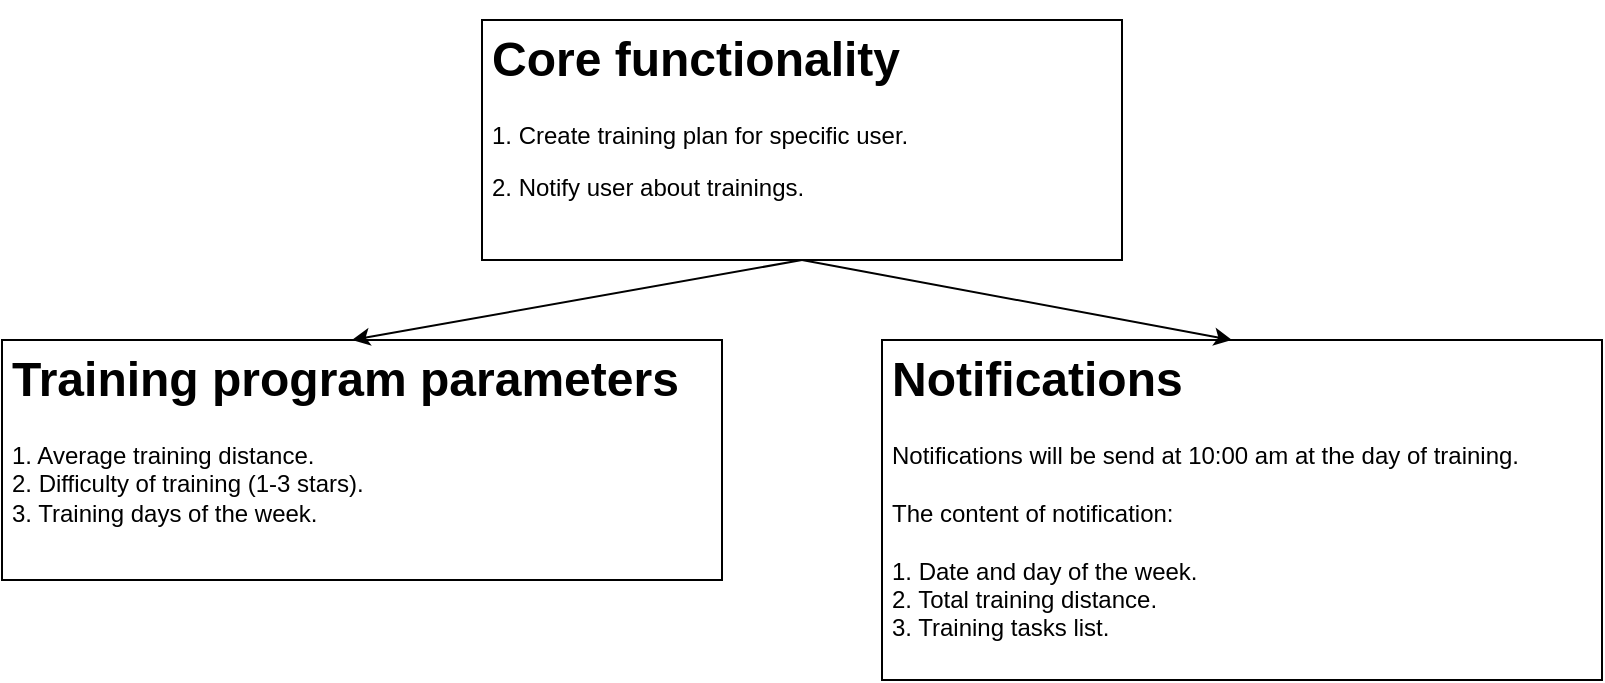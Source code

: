 <mxfile version="13.7.9" type="device"><diagram id="i_43qkZA6Uw_nvkI939Q" name="Page-1"><mxGraphModel dx="1301" dy="976" grid="1" gridSize="10" guides="1" tooltips="1" connect="1" arrows="1" fold="1" page="1" pageScale="1" pageWidth="1169" pageHeight="827" math="0" shadow="0"><root><mxCell id="0"/><mxCell id="1" parent="0"/><mxCell id="hcyJOz0cVOiFAxi7uaHW-9" value="" style="group" vertex="1" connectable="0" parent="1"><mxGeometry x="160" y="200" width="360" height="120" as="geometry"/></mxCell><mxCell id="hcyJOz0cVOiFAxi7uaHW-3" value="" style="rounded=0;whiteSpace=wrap;html=1;" vertex="1" parent="hcyJOz0cVOiFAxi7uaHW-9"><mxGeometry width="360" height="120" as="geometry"/></mxCell><mxCell id="hcyJOz0cVOiFAxi7uaHW-4" value="&lt;h1&gt;Training program parameters&lt;/h1&gt;&lt;div&gt;1. Average training distance.&lt;/div&gt;&lt;div&gt;2. Difficulty of training (1-3 stars).&lt;/div&gt;&lt;div&gt;3. Training days of the week.&lt;/div&gt;&lt;p&gt;&lt;br&gt;&lt;/p&gt;" style="text;html=1;strokeColor=none;fillColor=none;spacing=5;spacingTop=-20;whiteSpace=wrap;overflow=hidden;rounded=0;" vertex="1" parent="hcyJOz0cVOiFAxi7uaHW-9"><mxGeometry width="350" height="110" as="geometry"/></mxCell><mxCell id="hcyJOz0cVOiFAxi7uaHW-10" value="" style="group" vertex="1" connectable="0" parent="1"><mxGeometry x="400" y="40" width="320" height="120" as="geometry"/></mxCell><mxCell id="hcyJOz0cVOiFAxi7uaHW-1" value="" style="rounded=0;whiteSpace=wrap;html=1;" vertex="1" parent="hcyJOz0cVOiFAxi7uaHW-10"><mxGeometry width="320" height="120" as="geometry"/></mxCell><mxCell id="hcyJOz0cVOiFAxi7uaHW-2" value="&lt;h1&gt;Core functionality&lt;/h1&gt;&lt;p&gt;1. Create training plan for specific user.&lt;/p&gt;&lt;p&gt;2. Notify user about trainings.&lt;/p&gt;" style="text;html=1;strokeColor=none;fillColor=none;spacing=5;spacingTop=-20;whiteSpace=wrap;overflow=hidden;rounded=0;" vertex="1" parent="hcyJOz0cVOiFAxi7uaHW-10"><mxGeometry width="310" height="110" as="geometry"/></mxCell><mxCell id="hcyJOz0cVOiFAxi7uaHW-11" value="" style="group" vertex="1" connectable="0" parent="1"><mxGeometry x="600" y="200" width="360" height="170" as="geometry"/></mxCell><mxCell id="hcyJOz0cVOiFAxi7uaHW-7" value="" style="rounded=0;whiteSpace=wrap;html=1;" vertex="1" parent="hcyJOz0cVOiFAxi7uaHW-11"><mxGeometry width="360" height="170" as="geometry"/></mxCell><mxCell id="hcyJOz0cVOiFAxi7uaHW-5" value="&lt;h1&gt;Notifications&lt;/h1&gt;&lt;div&gt;Notifications will be send at 10:00 am at the day of training.&lt;/div&gt;&lt;div&gt;&lt;br&gt;&lt;/div&gt;&lt;div&gt;The content of notification:&lt;/div&gt;&lt;div&gt;&lt;br&gt;&lt;/div&gt;&lt;div&gt;1. Date and day of the week.&lt;/div&gt;&lt;div&gt;2. Total training distance.&lt;/div&gt;&lt;div&gt;3. Training tasks list.&lt;/div&gt;&lt;p&gt;&lt;br&gt;&lt;/p&gt;" style="text;html=1;strokeColor=none;fillColor=none;spacing=5;spacingTop=-20;whiteSpace=wrap;overflow=hidden;rounded=0;" vertex="1" parent="hcyJOz0cVOiFAxi7uaHW-11"><mxGeometry width="350" height="160" as="geometry"/></mxCell><mxCell id="hcyJOz0cVOiFAxi7uaHW-12" value="" style="endArrow=classic;html=1;exitX=0.5;exitY=1;exitDx=0;exitDy=0;entryX=0.5;entryY=0;entryDx=0;entryDy=0;" edge="1" parent="1" source="hcyJOz0cVOiFAxi7uaHW-1" target="hcyJOz0cVOiFAxi7uaHW-4"><mxGeometry width="50" height="50" relative="1" as="geometry"><mxPoint x="470" y="340" as="sourcePoint"/><mxPoint x="520" y="290" as="targetPoint"/></mxGeometry></mxCell><mxCell id="hcyJOz0cVOiFAxi7uaHW-13" value="" style="endArrow=classic;html=1;exitX=0.5;exitY=1;exitDx=0;exitDy=0;entryX=0.5;entryY=0;entryDx=0;entryDy=0;" edge="1" parent="1" source="hcyJOz0cVOiFAxi7uaHW-1" target="hcyJOz0cVOiFAxi7uaHW-5"><mxGeometry width="50" height="50" relative="1" as="geometry"><mxPoint x="470" y="340" as="sourcePoint"/><mxPoint x="520" y="290" as="targetPoint"/></mxGeometry></mxCell></root></mxGraphModel></diagram></mxfile>
